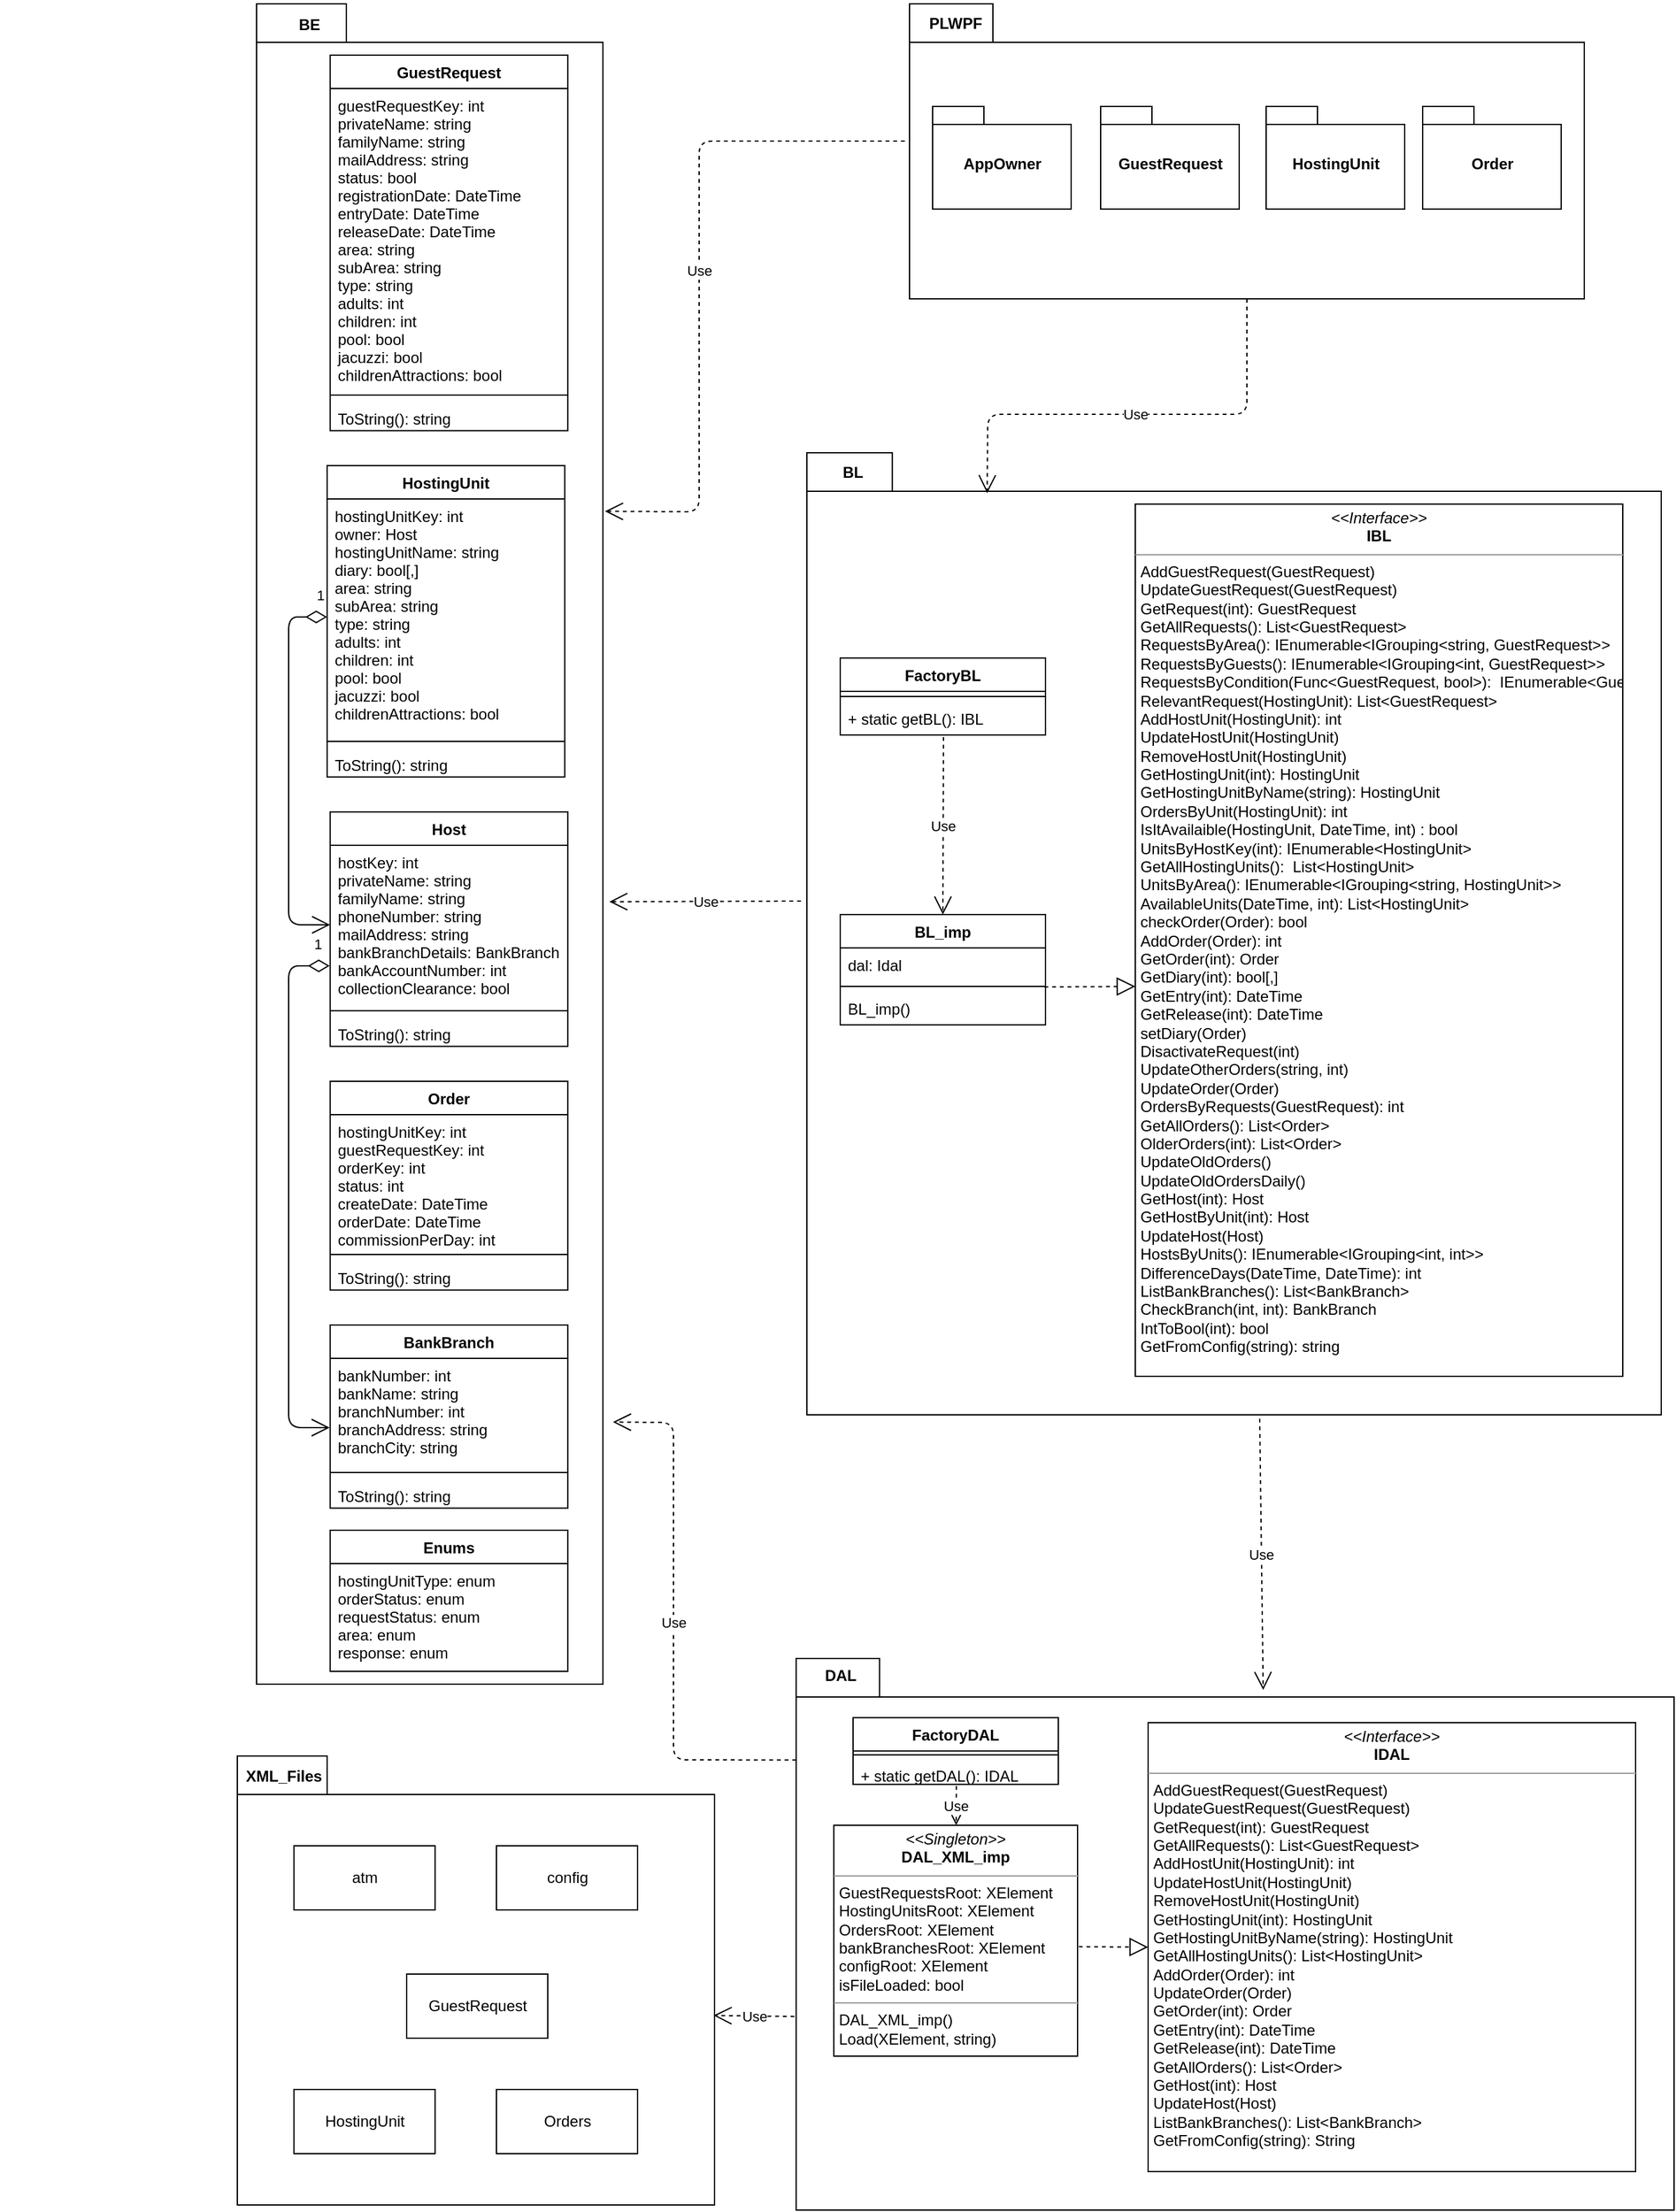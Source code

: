 <mxfile version="15.1.4" type="device"><diagram id="GI1g1KgQnXu95bZBxbMZ" name="Page-1"><mxGraphModel dx="4501" dy="2863" grid="1" gridSize="10" guides="1" tooltips="1" connect="1" arrows="1" fold="1" page="1" pageScale="1" pageWidth="850" pageHeight="1100" math="0" shadow="0"><root><mxCell id="0"/><mxCell id="1" parent="0"/><mxCell id="p6BWtldaV1ecuON-Evi9-8" value="" style="group" parent="1" vertex="1" connectable="0"><mxGeometry x="280" y="-320" width="530" height="230" as="geometry"/></mxCell><mxCell id="p6BWtldaV1ecuON-Evi9-2" value="" style="shape=folder;fontStyle=1;spacingTop=10;tabWidth=65;tabHeight=30;tabPosition=left;html=1;" parent="p6BWtldaV1ecuON-Evi9-8" vertex="1"><mxGeometry x="4" width="526" height="230" as="geometry"/></mxCell><mxCell id="p6BWtldaV1ecuON-Evi9-7" value="PLWPF" style="text;align=center;fontStyle=1;verticalAlign=middle;spacingLeft=3;spacingRight=3;strokeColor=none;rotatable=0;points=[[0,0.5],[1,0.5]];portConstraint=eastwest;" parent="p6BWtldaV1ecuON-Evi9-8" vertex="1"><mxGeometry y="-3" width="80" height="35.176" as="geometry"/></mxCell><mxCell id="p6BWtldaV1ecuON-Evi9-15" value="AppOwner" style="shape=folder;fontStyle=1;spacingTop=10;tabWidth=40;tabHeight=14;tabPosition=left;html=1;" parent="p6BWtldaV1ecuON-Evi9-8" vertex="1"><mxGeometry x="22" y="80" width="108" height="80" as="geometry"/></mxCell><mxCell id="p6BWtldaV1ecuON-Evi9-16" value="GuestRequest" style="shape=folder;fontStyle=1;spacingTop=10;tabWidth=40;tabHeight=14;tabPosition=left;html=1;" parent="p6BWtldaV1ecuON-Evi9-8" vertex="1"><mxGeometry x="153" y="80" width="108" height="80" as="geometry"/></mxCell><mxCell id="p6BWtldaV1ecuON-Evi9-17" value="HostingUnit" style="shape=folder;fontStyle=1;spacingTop=10;tabWidth=40;tabHeight=14;tabPosition=left;html=1;" parent="p6BWtldaV1ecuON-Evi9-8" vertex="1"><mxGeometry x="282" y="80" width="108" height="80" as="geometry"/></mxCell><mxCell id="p6BWtldaV1ecuON-Evi9-18" value="Order" style="shape=folder;fontStyle=1;spacingTop=10;tabWidth=40;tabHeight=14;tabPosition=left;html=1;" parent="p6BWtldaV1ecuON-Evi9-8" vertex="1"><mxGeometry x="404" y="80" width="108" height="80" as="geometry"/></mxCell><mxCell id="p6BWtldaV1ecuON-Evi9-9" value="" style="group" parent="1" vertex="1" connectable="0"><mxGeometry x="200" y="30" width="670" height="750" as="geometry"/></mxCell><mxCell id="p6BWtldaV1ecuON-Evi9-10" value="" style="shape=folder;fontStyle=1;spacingTop=10;tabWidth=65;tabHeight=30;tabPosition=left;html=1;" parent="p6BWtldaV1ecuON-Evi9-9" vertex="1"><mxGeometry x="4" width="666" height="750" as="geometry"/></mxCell><mxCell id="p6BWtldaV1ecuON-Evi9-11" value="BL" style="text;align=center;fontStyle=1;verticalAlign=middle;spacingLeft=3;spacingRight=3;strokeColor=none;rotatable=0;points=[[0,0.5],[1,0.5]];portConstraint=eastwest;" parent="p6BWtldaV1ecuON-Evi9-9" vertex="1"><mxGeometry y="-3" width="80" height="35.176" as="geometry"/></mxCell><mxCell id="p6BWtldaV1ecuON-Evi9-48" value="FactoryBL" style="swimlane;fontStyle=1;align=center;verticalAlign=top;childLayout=stackLayout;horizontal=1;startSize=26;horizontalStack=0;resizeParent=1;resizeParentMax=0;resizeLast=0;collapsible=1;marginBottom=0;" parent="p6BWtldaV1ecuON-Evi9-9" vertex="1"><mxGeometry x="30" y="160" width="160" height="60" as="geometry"><mxRectangle x="20" y="72" width="90" height="26" as="alternateBounds"/></mxGeometry></mxCell><mxCell id="p6BWtldaV1ecuON-Evi9-50" value="" style="line;strokeWidth=1;fillColor=none;align=left;verticalAlign=middle;spacingTop=-1;spacingLeft=3;spacingRight=3;rotatable=0;labelPosition=right;points=[];portConstraint=eastwest;" parent="p6BWtldaV1ecuON-Evi9-48" vertex="1"><mxGeometry y="26" width="160" height="8" as="geometry"/></mxCell><mxCell id="p6BWtldaV1ecuON-Evi9-51" value="+ static getBL(): IBL" style="text;strokeColor=none;fillColor=none;align=left;verticalAlign=top;spacingLeft=4;spacingRight=4;overflow=hidden;rotatable=0;points=[[0,0.5],[1,0.5]];portConstraint=eastwest;" parent="p6BWtldaV1ecuON-Evi9-48" vertex="1"><mxGeometry y="34" width="160" height="26" as="geometry"/></mxCell><mxCell id="p6BWtldaV1ecuON-Evi9-52" value="&lt;p style=&quot;margin: 0px ; margin-top: 4px ; text-align: center&quot;&gt;&lt;i&gt;&amp;lt;&amp;lt;Interface&amp;gt;&amp;gt;&lt;/i&gt;&lt;br&gt;&lt;b&gt;IBL&lt;/b&gt;&lt;/p&gt;&lt;hr size=&quot;1&quot;&gt;&lt;p style=&quot;margin: 0px ; margin-left: 4px&quot;&gt;&lt;/p&gt;&lt;p style=&quot;margin: 0px ; margin-left: 4px&quot;&gt;AddGuestRequest(GuestRequest)&lt;/p&gt;&lt;p style=&quot;margin: 0px ; margin-left: 4px&quot;&gt;UpdateGuestRequest(GuestRequest)&lt;/p&gt;&lt;p style=&quot;margin: 0px ; margin-left: 4px&quot;&gt;GetRequest(int): GuestRequest&lt;/p&gt;&lt;p style=&quot;margin: 0px ; margin-left: 4px&quot;&gt;GetAllRequests(): List&amp;lt;GuestRequest&amp;gt;&lt;/p&gt;&lt;p style=&quot;margin: 0px ; margin-left: 4px&quot;&gt;RequestsByArea():&amp;nbsp;IEnumerable&amp;lt;IGrouping&amp;lt;string, GuestRequest&amp;gt;&amp;gt;&lt;/p&gt;&lt;p style=&quot;margin: 0px ; margin-left: 4px&quot;&gt;RequestsByGuests():&amp;nbsp;IEnumerable&amp;lt;IGrouping&amp;lt;int, GuestRequest&amp;gt;&amp;gt;&lt;br&gt;&lt;/p&gt;&lt;p style=&quot;margin: 0px ; margin-left: 4px&quot;&gt;RequestsByCondition(Func&amp;lt;GuestRequest, bool&amp;gt;):&amp;nbsp;&amp;nbsp;IEnumerable&amp;lt;GuestRequest&amp;gt;&lt;br&gt;&lt;/p&gt;&lt;p style=&quot;margin: 0px ; margin-left: 4px&quot;&gt;RelevantRequest(HostingUnit):&amp;nbsp;List&amp;lt;GuestRequest&amp;gt;&lt;br&gt;&lt;/p&gt;&lt;p style=&quot;margin: 0px ; margin-left: 4px&quot;&gt;AddHostUnit(HostingUnit): int&lt;br&gt;&lt;/p&gt;&lt;p style=&quot;margin: 0px ; margin-left: 4px&quot;&gt;UpdateHostUnit(HostingUnit)&lt;/p&gt;&lt;p style=&quot;margin: 0px ; margin-left: 4px&quot;&gt;RemoveHostUnit(HostingUnit)&lt;/p&gt;&lt;p style=&quot;margin: 0px ; margin-left: 4px&quot;&gt;GetHostingUnit(int):&amp;nbsp;HostingUnit&lt;br&gt;&lt;/p&gt;&lt;p style=&quot;margin: 0px ; margin-left: 4px&quot;&gt;GetHostingUnitByName(string): HostingUnit&lt;br&gt;&lt;/p&gt;&lt;p style=&quot;margin: 0px ; margin-left: 4px&quot;&gt;OrdersByUnit(HostingUnit): int&lt;br&gt;&lt;/p&gt;&lt;p style=&quot;margin: 0px ; margin-left: 4px&quot;&gt;IsItAvailaible(HostingUnit, DateTime, int) : bool&lt;br&gt;&lt;/p&gt;&lt;p style=&quot;margin: 0px ; margin-left: 4px&quot;&gt;UnitsByHostKey(int):&amp;nbsp;IEnumerable&amp;lt;HostingUnit&amp;gt;&lt;br&gt;&lt;/p&gt;&lt;p style=&quot;margin: 0px ; margin-left: 4px&quot;&gt;GetAllHostingUnits():&amp;nbsp;&amp;nbsp;List&amp;lt;HostingUnit&amp;gt;&lt;br&gt;&lt;/p&gt;&lt;p style=&quot;margin: 0px ; margin-left: 4px&quot;&gt;UnitsByArea():&amp;nbsp;IEnumerable&amp;lt;IGrouping&amp;lt;string, HostingUnit&amp;gt;&amp;gt;&lt;br&gt;&lt;/p&gt;&lt;p style=&quot;margin: 0px ; margin-left: 4px&quot;&gt;AvailableUnits(DateTime, int):&amp;nbsp;List&amp;lt;HostingUnit&amp;gt;&lt;br&gt;&lt;/p&gt;&lt;p style=&quot;margin: 0px ; margin-left: 4px&quot;&gt;checkOrder(Order): bool&lt;/p&gt;&lt;p style=&quot;margin: 0px ; margin-left: 4px&quot;&gt;AddOrder(Order): int&lt;/p&gt;&lt;p style=&quot;margin: 0px ; margin-left: 4px&quot;&gt;GetOrder(int): Order&lt;/p&gt;&lt;p style=&quot;margin: 0px ; margin-left: 4px&quot;&gt;GetDiary(int): bool[,]&lt;/p&gt;&lt;p style=&quot;margin: 0px ; margin-left: 4px&quot;&gt;GetEntry(int): DateTime&lt;/p&gt;&lt;p style=&quot;margin: 0px ; margin-left: 4px&quot;&gt;GetRelease(int): DateTime&lt;/p&gt;&lt;p style=&quot;margin: 0px ; margin-left: 4px&quot;&gt;setDiary(Order)&lt;/p&gt;&lt;p style=&quot;margin: 0px ; margin-left: 4px&quot;&gt;DisactivateRequest(int)&lt;/p&gt;&lt;p style=&quot;margin: 0px ; margin-left: 4px&quot;&gt;UpdateOtherOrders(string, int)&lt;/p&gt;&lt;p style=&quot;margin: 0px ; margin-left: 4px&quot;&gt;UpdateOrder(Order)&lt;/p&gt;&lt;p style=&quot;margin: 0px ; margin-left: 4px&quot;&gt;OrdersByRequests(GuestRequest): int&lt;/p&gt;&lt;p style=&quot;margin: 0px ; margin-left: 4px&quot;&gt;GetAllOrders(): List&amp;lt;Order&amp;gt;&lt;/p&gt;&lt;p style=&quot;margin: 0px ; margin-left: 4px&quot;&gt;OlderOrders(int): List&amp;lt;Order&amp;gt;&lt;/p&gt;&lt;p style=&quot;margin: 0px ; margin-left: 4px&quot;&gt;UpdateOldOrders()&lt;/p&gt;&lt;p style=&quot;margin: 0px ; margin-left: 4px&quot;&gt;UpdateOldOrdersDaily()&lt;/p&gt;&lt;p style=&quot;margin: 0px ; margin-left: 4px&quot;&gt;GetHost(int): Host&lt;/p&gt;&lt;p style=&quot;margin: 0px ; margin-left: 4px&quot;&gt;GetHostByUnit(int): Host&lt;/p&gt;&lt;p style=&quot;margin: 0px ; margin-left: 4px&quot;&gt;UpdateHost(Host)&lt;/p&gt;&lt;p style=&quot;margin: 0px ; margin-left: 4px&quot;&gt;HostsByUnits():&amp;nbsp;IEnumerable&amp;lt;IGrouping&amp;lt;int, int&amp;gt;&amp;gt;&lt;/p&gt;&lt;p style=&quot;margin: 0px ; margin-left: 4px&quot;&gt;DifferenceDays(DateTime, DateTime): int&lt;/p&gt;&lt;p style=&quot;margin: 0px ; margin-left: 4px&quot;&gt;ListBankBranches():&amp;nbsp;List&amp;lt;BankBranch&amp;gt;&lt;/p&gt;&lt;p style=&quot;margin: 0px ; margin-left: 4px&quot;&gt;CheckBranch(int, int):&amp;nbsp;BankBranch&lt;br&gt;&lt;/p&gt;&lt;p style=&quot;margin: 0px ; margin-left: 4px&quot;&gt;IntToBool(int): bool&lt;/p&gt;&lt;p style=&quot;margin: 0px ; margin-left: 4px&quot;&gt;GetFromConfig(string): string&lt;/p&gt;&lt;p style=&quot;margin: 0px ; margin-left: 4px&quot;&gt;&lt;br&gt;&lt;/p&gt;&lt;p style=&quot;margin: 0px ; margin-left: 4px&quot;&gt;&lt;br&gt;&lt;/p&gt;" style="verticalAlign=top;align=left;overflow=fill;fontSize=12;fontFamily=Helvetica;html=1;" parent="p6BWtldaV1ecuON-Evi9-9" vertex="1"><mxGeometry x="260" y="40" width="380" height="680" as="geometry"/></mxCell><mxCell id="nnfATZIiyTH8duRgjgMK-5" value="" style="endArrow=block;dashed=1;endFill=0;endSize=12;html=1;entryX=0;entryY=0.553;entryDx=0;entryDy=0;exitX=0.995;exitY=0.556;exitDx=0;exitDy=0;exitPerimeter=0;entryPerimeter=0;" edge="1" parent="p6BWtldaV1ecuON-Evi9-9" source="nnfATZIiyTH8duRgjgMK-13" target="p6BWtldaV1ecuON-Evi9-52"><mxGeometry width="160" relative="1" as="geometry"><mxPoint x="190" y="398" as="sourcePoint"/><mxPoint x="360" y="379.5" as="targetPoint"/></mxGeometry></mxCell><mxCell id="nnfATZIiyTH8duRgjgMK-7" value="Use" style="endArrow=open;endSize=12;dashed=1;html=1;exitX=0.503;exitY=1.063;exitDx=0;exitDy=0;exitPerimeter=0;entryX=0.5;entryY=0;entryDx=0;entryDy=0;" edge="1" parent="p6BWtldaV1ecuON-Evi9-9" source="p6BWtldaV1ecuON-Evi9-51" target="nnfATZIiyTH8duRgjgMK-11"><mxGeometry width="160" relative="1" as="geometry"><mxPoint x="60" y="320" as="sourcePoint"/><mxPoint x="110" y="363" as="targetPoint"/></mxGeometry></mxCell><mxCell id="nnfATZIiyTH8duRgjgMK-11" value="BL_imp" style="swimlane;fontStyle=1;align=center;verticalAlign=top;childLayout=stackLayout;horizontal=1;startSize=26;horizontalStack=0;resizeParent=1;resizeParentMax=0;resizeLast=0;collapsible=1;marginBottom=0;" vertex="1" parent="p6BWtldaV1ecuON-Evi9-9"><mxGeometry x="30" y="360" width="160" height="86" as="geometry"/></mxCell><mxCell id="nnfATZIiyTH8duRgjgMK-12" value="dal: Idal" style="text;strokeColor=none;fillColor=none;align=left;verticalAlign=top;spacingLeft=4;spacingRight=4;overflow=hidden;rotatable=0;points=[[0,0.5],[1,0.5]];portConstraint=eastwest;" vertex="1" parent="nnfATZIiyTH8duRgjgMK-11"><mxGeometry y="26" width="160" height="26" as="geometry"/></mxCell><mxCell id="nnfATZIiyTH8duRgjgMK-13" value="" style="line;strokeWidth=1;fillColor=none;align=left;verticalAlign=middle;spacingTop=-1;spacingLeft=3;spacingRight=3;rotatable=0;labelPosition=right;points=[];portConstraint=eastwest;" vertex="1" parent="nnfATZIiyTH8duRgjgMK-11"><mxGeometry y="52" width="160" height="8" as="geometry"/></mxCell><mxCell id="nnfATZIiyTH8duRgjgMK-14" value="BL_imp()" style="text;strokeColor=none;fillColor=none;align=left;verticalAlign=top;spacingLeft=4;spacingRight=4;overflow=hidden;rotatable=0;points=[[0,0.5],[1,0.5]];portConstraint=eastwest;" vertex="1" parent="nnfATZIiyTH8duRgjgMK-11"><mxGeometry y="60" width="160" height="26" as="geometry"/></mxCell><mxCell id="p6BWtldaV1ecuON-Evi9-12" value="" style="group" parent="1" vertex="1" connectable="0"><mxGeometry x="190" y="970" width="690" height="430" as="geometry"/></mxCell><mxCell id="p6BWtldaV1ecuON-Evi9-13" value="" style="shape=folder;fontStyle=1;spacingTop=10;tabWidth=65;tabHeight=30;tabPosition=left;html=1;" parent="p6BWtldaV1ecuON-Evi9-12" vertex="1"><mxGeometry x="5.644" width="684.356" height="430.0" as="geometry"/></mxCell><mxCell id="p6BWtldaV1ecuON-Evi9-14" value="DAL" style="text;align=center;fontStyle=1;verticalAlign=middle;spacingLeft=3;spacingRight=3;strokeColor=none;rotatable=0;points=[[0,0.5],[1,0.5]];portConstraint=eastwest;" parent="p6BWtldaV1ecuON-Evi9-12" vertex="1"><mxGeometry x="-16" y="-20.543" width="112.883" height="65.765" as="geometry"/></mxCell><mxCell id="nnfATZIiyTH8duRgjgMK-16" value="FactoryDAL" style="swimlane;fontStyle=1;align=center;verticalAlign=top;childLayout=stackLayout;horizontal=1;startSize=26;horizontalStack=0;resizeParent=1;resizeParentMax=0;resizeLast=0;collapsible=1;marginBottom=0;" vertex="1" parent="p6BWtldaV1ecuON-Evi9-12"><mxGeometry x="50" y="46.071" width="160" height="52.107" as="geometry"><mxRectangle x="20" y="72" width="90" height="26" as="alternateBounds"/></mxGeometry></mxCell><mxCell id="nnfATZIiyTH8duRgjgMK-17" value="" style="line;strokeWidth=1;fillColor=none;align=left;verticalAlign=middle;spacingTop=-1;spacingLeft=3;spacingRight=3;rotatable=0;labelPosition=right;points=[];portConstraint=eastwest;" vertex="1" parent="nnfATZIiyTH8duRgjgMK-16"><mxGeometry y="26" width="160" height="6.143" as="geometry"/></mxCell><mxCell id="nnfATZIiyTH8duRgjgMK-18" value="+ static getDAL(): IDAL" style="text;strokeColor=none;fillColor=none;align=left;verticalAlign=top;spacingLeft=4;spacingRight=4;overflow=hidden;rotatable=0;points=[[0,0.5],[1,0.5]];portConstraint=eastwest;" vertex="1" parent="nnfATZIiyTH8duRgjgMK-16"><mxGeometry y="32.143" width="160" height="19.964" as="geometry"/></mxCell><mxCell id="nnfATZIiyTH8duRgjgMK-21" value="Use" style="endArrow=open;endSize=12;dashed=1;html=1;exitX=0.503;exitY=1.063;exitDx=0;exitDy=0;exitPerimeter=0;" edge="1" parent="p6BWtldaV1ecuON-Evi9-12" source="nnfATZIiyTH8duRgjgMK-18" target="nnfATZIiyTH8duRgjgMK-39"><mxGeometry width="160" relative="1" as="geometry"><mxPoint x="-120" y="230.357" as="sourcePoint"/><mxPoint x="130" y="144" as="targetPoint"/></mxGeometry></mxCell><mxCell id="nnfATZIiyTH8duRgjgMK-39" value="&lt;p style=&quot;margin: 0px ; margin-top: 4px ; text-align: center&quot;&gt;&lt;i&gt;&amp;lt;&amp;lt;Singleton&amp;gt;&amp;gt;&lt;/i&gt;&lt;br&gt;&lt;b&gt;DAL_XML_imp&lt;/b&gt;&lt;/p&gt;&lt;hr size=&quot;1&quot;&gt;&lt;p style=&quot;margin: 0px ; margin-left: 4px&quot;&gt;GuestRequestsRoot: XElement&lt;br&gt;HostingUnitsRoot: XElement&lt;br&gt;&lt;/p&gt;&lt;p style=&quot;margin: 0px ; margin-left: 4px&quot;&gt;OrdersRoot: XElement&lt;br&gt;&lt;/p&gt;&lt;p style=&quot;margin: 0px ; margin-left: 4px&quot;&gt;bankBranchesRoot: XElement&lt;br&gt;&lt;/p&gt;&lt;p style=&quot;margin: 0px 0px 0px 4px&quot;&gt;configRoot: XElement&lt;/p&gt;&lt;p style=&quot;margin: 0px ; margin-left: 4px&quot;&gt;isFileLoaded: bool&lt;/p&gt;&lt;hr size=&quot;1&quot;&gt;&lt;p style=&quot;margin: 0px ; margin-left: 4px&quot;&gt;DAL_XML_imp()&lt;br&gt;Load(XElement,&amp;nbsp;string)&lt;/p&gt;" style="verticalAlign=top;align=left;overflow=fill;fontSize=12;fontFamily=Helvetica;html=1;" vertex="1" parent="p6BWtldaV1ecuON-Evi9-12"><mxGeometry x="35" y="130" width="190" height="180" as="geometry"/></mxCell><mxCell id="p6BWtldaV1ecuON-Evi9-47" value="Use" style="endArrow=open;endSize=12;dashed=1;html=1;entryX=1.006;entryY=0.302;entryDx=0;entryDy=0;entryPerimeter=0;exitX=-0.007;exitY=0.465;exitDx=0;exitDy=0;exitPerimeter=0;" parent="1" source="p6BWtldaV1ecuON-Evi9-2" target="p6BWtldaV1ecuON-Evi9-19" edge="1"><mxGeometry width="160" relative="1" as="geometry"><mxPoint x="320" y="160" as="sourcePoint"/><mxPoint x="480" y="160" as="targetPoint"/><Array as="points"><mxPoint x="120" y="-213"/><mxPoint x="120" y="76"/></Array></mxGeometry></mxCell><mxCell id="nnfATZIiyTH8duRgjgMK-8" value="Use" style="endArrow=open;endSize=12;dashed=1;html=1;exitX=0.5;exitY=1;exitDx=0;exitDy=0;exitPerimeter=0;entryX=0.211;entryY=0.042;entryDx=0;entryDy=0;entryPerimeter=0;" edge="1" parent="1" source="p6BWtldaV1ecuON-Evi9-2" target="p6BWtldaV1ecuON-Evi9-10"><mxGeometry width="160" relative="1" as="geometry"><mxPoint x="534.89" y="-60.002" as="sourcePoint"/><mxPoint x="534.41" y="81.36" as="targetPoint"/><Array as="points"><mxPoint x="547"/><mxPoint x="345"/></Array></mxGeometry></mxCell><mxCell id="nnfATZIiyTH8duRgjgMK-15" value="Use" style="endArrow=open;endSize=12;dashed=1;html=1;exitX=-0.007;exitY=0.466;exitDx=0;exitDy=0;exitPerimeter=0;" edge="1" parent="1" source="p6BWtldaV1ecuON-Evi9-10"><mxGeometry width="160" relative="1" as="geometry"><mxPoint x="110.48" y="359.998" as="sourcePoint"/><mxPoint x="50" y="380" as="targetPoint"/></mxGeometry></mxCell><mxCell id="nnfATZIiyTH8duRgjgMK-19" value="&lt;p style=&quot;margin: 0px ; margin-top: 4px ; text-align: center&quot;&gt;&lt;i&gt;&amp;lt;&amp;lt;Interface&amp;gt;&amp;gt;&lt;/i&gt;&lt;br&gt;&lt;b&gt;IDAL&lt;/b&gt;&lt;/p&gt;&lt;hr size=&quot;1&quot;&gt;&lt;p style=&quot;margin: 0px ; margin-left: 4px&quot;&gt;&lt;/p&gt;&lt;p style=&quot;margin: 0px ; margin-left: 4px&quot;&gt;AddGuestRequest(GuestRequest)&lt;/p&gt;&lt;p style=&quot;margin: 0px ; margin-left: 4px&quot;&gt;UpdateGuestRequest(GuestRequest)&lt;/p&gt;&lt;p style=&quot;margin: 0px ; margin-left: 4px&quot;&gt;GetRequest(int): GuestRequest&lt;/p&gt;&lt;p style=&quot;margin: 0px ; margin-left: 4px&quot;&gt;GetAllRequests(): List&amp;lt;GuestRequest&amp;gt;&lt;/p&gt;&lt;p style=&quot;margin: 0px ; margin-left: 4px&quot;&gt;AddHostUnit(HostingUnit): int&lt;br&gt;&lt;/p&gt;&lt;p style=&quot;margin: 0px ; margin-left: 4px&quot;&gt;UpdateHostUnit(HostingUnit)&lt;/p&gt;&lt;p style=&quot;margin: 0px ; margin-left: 4px&quot;&gt;RemoveHostUnit(HostingUnit)&lt;/p&gt;&lt;p style=&quot;margin: 0px ; margin-left: 4px&quot;&gt;GetHostingUnit(int):&amp;nbsp;HostingUnit&lt;br&gt;&lt;/p&gt;&lt;p style=&quot;margin: 0px ; margin-left: 4px&quot;&gt;GetHostingUnitByName(string): HostingUnit&lt;br&gt;&lt;/p&gt;&lt;p style=&quot;margin: 0px ; margin-left: 4px&quot;&gt;GetAllHostingUnits(): List&amp;lt;HostingUnit&amp;gt;&lt;/p&gt;&lt;p style=&quot;margin: 0px ; margin-left: 4px&quot;&gt;AddOrder(Order): int&lt;/p&gt;&lt;p style=&quot;margin: 0px ; margin-left: 4px&quot;&gt;UpdateOrder(Order)&lt;br&gt;&lt;/p&gt;&lt;p style=&quot;margin: 0px ; margin-left: 4px&quot;&gt;GetOrder(int): Order&lt;/p&gt;&lt;p style=&quot;margin: 0px ; margin-left: 4px&quot;&gt;GetEntry(int): DateTime&lt;/p&gt;&lt;p style=&quot;margin: 0px ; margin-left: 4px&quot;&gt;GetRelease(int): DateTime&lt;/p&gt;&lt;p style=&quot;margin: 0px ; margin-left: 4px&quot;&gt;GetAllOrders(): List&amp;lt;Order&amp;gt;&lt;/p&gt;&lt;p style=&quot;margin: 0px ; margin-left: 4px&quot;&gt;GetHost(int): Host&lt;/p&gt;&lt;p style=&quot;margin: 0px ; margin-left: 4px&quot;&gt;UpdateHost(Host)&lt;/p&gt;&lt;p style=&quot;margin: 0px ; margin-left: 4px&quot;&gt;ListBankBranches():&amp;nbsp;List&amp;lt;BankBranch&amp;gt;&lt;/p&gt;&lt;p style=&quot;margin: 0px ; margin-left: 4px&quot;&gt;GetFromConfig(string): String&lt;/p&gt;&lt;p style=&quot;margin: 0px ; margin-left: 4px&quot;&gt;&lt;br&gt;&lt;/p&gt;&lt;p style=&quot;margin: 0px ; margin-left: 4px&quot;&gt;&lt;br&gt;&lt;/p&gt;" style="verticalAlign=top;align=left;overflow=fill;fontSize=12;fontFamily=Helvetica;html=1;" vertex="1" parent="1"><mxGeometry x="470" y="1020" width="380" height="350" as="geometry"/></mxCell><mxCell id="nnfATZIiyTH8duRgjgMK-20" value="" style="endArrow=block;dashed=1;endFill=0;endSize=12;html=1;entryX=0;entryY=0.5;entryDx=0;entryDy=0;exitX=1.005;exitY=0.526;exitDx=0;exitDy=0;exitPerimeter=0;" edge="1" parent="1" source="nnfATZIiyTH8duRgjgMK-39" target="nnfATZIiyTH8duRgjgMK-19"><mxGeometry width="160" relative="1" as="geometry"><mxPoint x="399.2" y="1172.969" as="sourcePoint"/><mxPoint x="370" y="1279.5" as="targetPoint"/></mxGeometry></mxCell><mxCell id="nnfATZIiyTH8duRgjgMK-26" value="Use" style="endArrow=open;endSize=12;dashed=1;html=1;entryX=0.532;entryY=0.057;entryDx=0;entryDy=0;entryPerimeter=0;exitX=0.53;exitY=1.004;exitDx=0;exitDy=0;exitPerimeter=0;" edge="1" parent="1" source="p6BWtldaV1ecuON-Evi9-10" target="p6BWtldaV1ecuON-Evi9-13"><mxGeometry width="160" relative="1" as="geometry"><mxPoint x="560" y="792" as="sourcePoint"/><mxPoint x="470" y="790" as="targetPoint"/></mxGeometry></mxCell><mxCell id="nnfATZIiyTH8duRgjgMK-35" value="" style="group" vertex="1" connectable="0" parent="1"><mxGeometry x="-280" y="1025.997" width="412" height="370.003" as="geometry"/></mxCell><mxCell id="nnfATZIiyTH8duRgjgMK-28" value="" style="shape=folder;fontStyle=1;spacingTop=10;tabWidth=70;tabHeight=30;tabPosition=left;html=1;" vertex="1" parent="nnfATZIiyTH8duRgjgMK-35"><mxGeometry x="40" y="20" width="372" height="350" as="geometry"/></mxCell><mxCell id="nnfATZIiyTH8duRgjgMK-29" value="XML_Files" style="text;align=center;fontStyle=1;verticalAlign=middle;spacingLeft=3;spacingRight=3;strokeColor=none;rotatable=0;points=[[0,0.5],[1,0.5]];portConstraint=eastwest;" vertex="1" parent="nnfATZIiyTH8duRgjgMK-35"><mxGeometry x="20" y="2" width="112.883" height="65.765" as="geometry"/></mxCell><mxCell id="nnfATZIiyTH8duRgjgMK-30" value="atm" style="html=1;" vertex="1" parent="nnfATZIiyTH8duRgjgMK-35"><mxGeometry x="84.18" y="90.003" width="110" height="50" as="geometry"/></mxCell><mxCell id="nnfATZIiyTH8duRgjgMK-31" value="config" style="html=1;" vertex="1" parent="nnfATZIiyTH8duRgjgMK-35"><mxGeometry x="242" y="90.003" width="110" height="50" as="geometry"/></mxCell><mxCell id="nnfATZIiyTH8duRgjgMK-32" value="GuestRequest" style="html=1;" vertex="1" parent="nnfATZIiyTH8duRgjgMK-35"><mxGeometry x="172" y="190.003" width="110" height="50" as="geometry"/></mxCell><mxCell id="nnfATZIiyTH8duRgjgMK-33" value="HostingUnit" style="html=1;" vertex="1" parent="nnfATZIiyTH8duRgjgMK-35"><mxGeometry x="84.18" y="280.003" width="110" height="50" as="geometry"/></mxCell><mxCell id="nnfATZIiyTH8duRgjgMK-34" value="Orders" style="html=1;" vertex="1" parent="nnfATZIiyTH8duRgjgMK-35"><mxGeometry x="242" y="280.003" width="110" height="50" as="geometry"/></mxCell><mxCell id="nnfATZIiyTH8duRgjgMK-36" value="Use" style="endArrow=open;endSize=12;dashed=1;html=1;entryX=0.998;entryY=0.578;entryDx=0;entryDy=0;entryPerimeter=0;exitX=-0.002;exitY=0.649;exitDx=0;exitDy=0;exitPerimeter=0;" edge="1" parent="1" source="p6BWtldaV1ecuON-Evi9-13" target="nnfATZIiyTH8duRgjgMK-28"><mxGeometry width="160" relative="1" as="geometry"><mxPoint x="110" y="860" as="sourcePoint"/><mxPoint x="112.741" y="1021.51" as="targetPoint"/></mxGeometry></mxCell><mxCell id="nnfATZIiyTH8duRgjgMK-37" value="" style="group" vertex="1" connectable="0" parent="1"><mxGeometry x="-425" y="60" width="470" height="930" as="geometry"/></mxCell><mxCell id="p6BWtldaV1ecuON-Evi9-19" value="" style="shape=folder;fontStyle=1;spacingTop=10;tabWidth=70;tabHeight=30;tabPosition=left;html=1;" parent="nnfATZIiyTH8duRgjgMK-37" vertex="1"><mxGeometry x="200" y="-380" width="270" height="1310" as="geometry"/></mxCell><mxCell id="p6BWtldaV1ecuON-Evi9-31" value="Order" style="swimlane;fontStyle=1;align=center;verticalAlign=top;childLayout=stackLayout;horizontal=1;startSize=26;horizontalStack=0;resizeParent=1;resizeParentMax=0;resizeLast=0;collapsible=1;marginBottom=0;" parent="nnfATZIiyTH8duRgjgMK-37" vertex="1"><mxGeometry x="257.368" y="460" width="185.26" height="162.75" as="geometry"/></mxCell><mxCell id="p6BWtldaV1ecuON-Evi9-32" value="hostingUnitKey: int&#10;guestRequestKey: int&#10;orderKey: int&#10;status: int&#10;createDate: DateTime&#10;orderDate: DateTime&#10;commissionPerDay: int" style="text;strokeColor=none;fillColor=none;align=left;verticalAlign=top;spacingLeft=4;spacingRight=4;overflow=hidden;rotatable=0;points=[[0,0.5],[1,0.5]];portConstraint=eastwest;" parent="p6BWtldaV1ecuON-Evi9-31" vertex="1"><mxGeometry y="26" width="185.26" height="104" as="geometry"/></mxCell><mxCell id="p6BWtldaV1ecuON-Evi9-33" value="" style="line;strokeWidth=1;fillColor=none;align=left;verticalAlign=middle;spacingTop=-1;spacingLeft=3;spacingRight=3;rotatable=0;labelPosition=right;points=[];portConstraint=eastwest;" parent="p6BWtldaV1ecuON-Evi9-31" vertex="1"><mxGeometry y="130" width="185.26" height="10" as="geometry"/></mxCell><mxCell id="p6BWtldaV1ecuON-Evi9-34" value="ToString(): string" style="text;strokeColor=none;fillColor=none;align=left;verticalAlign=top;spacingLeft=4;spacingRight=4;overflow=hidden;rotatable=0;points=[[0,0.5],[1,0.5]];portConstraint=eastwest;" parent="p6BWtldaV1ecuON-Evi9-31" vertex="1"><mxGeometry y="140" width="185.26" height="22.75" as="geometry"/></mxCell><mxCell id="p6BWtldaV1ecuON-Evi9-39" value="BankBranch" style="swimlane;fontStyle=1;align=center;verticalAlign=top;childLayout=stackLayout;horizontal=1;startSize=26;horizontalStack=0;resizeParent=1;resizeParentMax=0;resizeLast=0;collapsible=1;marginBottom=0;" parent="nnfATZIiyTH8duRgjgMK-37" vertex="1"><mxGeometry x="257.368" y="650" width="185.26" height="142.75" as="geometry"/></mxCell><mxCell id="p6BWtldaV1ecuON-Evi9-40" value="bankNumber: int&#10;bankName: string&#10;branchNumber: int&#10;branchAddress: string&#10;branchCity: string" style="text;strokeColor=none;fillColor=none;align=left;verticalAlign=top;spacingLeft=4;spacingRight=4;overflow=hidden;rotatable=0;points=[[0,0.5],[1,0.5]];portConstraint=eastwest;" parent="p6BWtldaV1ecuON-Evi9-39" vertex="1"><mxGeometry y="26" width="185.26" height="84" as="geometry"/></mxCell><mxCell id="p6BWtldaV1ecuON-Evi9-41" value="" style="line;strokeWidth=1;fillColor=none;align=left;verticalAlign=middle;spacingTop=-1;spacingLeft=3;spacingRight=3;rotatable=0;labelPosition=right;points=[];portConstraint=eastwest;" parent="p6BWtldaV1ecuON-Evi9-39" vertex="1"><mxGeometry y="110" width="185.26" height="10" as="geometry"/></mxCell><mxCell id="p6BWtldaV1ecuON-Evi9-42" value="ToString(): string" style="text;strokeColor=none;fillColor=none;align=left;verticalAlign=top;spacingLeft=4;spacingRight=4;overflow=hidden;rotatable=0;points=[[0,0.5],[1,0.5]];portConstraint=eastwest;" parent="p6BWtldaV1ecuON-Evi9-39" vertex="1"><mxGeometry y="120" width="185.26" height="22.75" as="geometry"/></mxCell><mxCell id="p6BWtldaV1ecuON-Evi9-43" value="Enums" style="swimlane;fontStyle=1;align=center;verticalAlign=top;childLayout=stackLayout;horizontal=1;startSize=26;horizontalStack=0;resizeParent=1;resizeParentMax=0;resizeLast=0;collapsible=1;marginBottom=0;" parent="nnfATZIiyTH8duRgjgMK-37" vertex="1"><mxGeometry x="257.368" y="810" width="185.26" height="110" as="geometry"/></mxCell><mxCell id="p6BWtldaV1ecuON-Evi9-44" value="hostingUnitType: enum&#10;orderStatus: enum&#10;requestStatus: enum&#10;area: enum&#10;response: enum" style="text;strokeColor=none;fillColor=none;align=left;verticalAlign=top;spacingLeft=4;spacingRight=4;overflow=hidden;rotatable=0;points=[[0,0.5],[1,0.5]];portConstraint=eastwest;" parent="p6BWtldaV1ecuON-Evi9-43" vertex="1"><mxGeometry y="26" width="185.26" height="84" as="geometry"/></mxCell><mxCell id="p6BWtldaV1ecuON-Evi9-20" value="BE" style="text;align=center;fontStyle=1;verticalAlign=middle;spacingLeft=3;spacingRight=3;strokeColor=none;rotatable=0;points=[[0,0.5],[1,0.5]];portConstraint=eastwest;" parent="nnfATZIiyTH8duRgjgMK-37" vertex="1"><mxGeometry x="195" y="-380" width="92.632" height="30.779" as="geometry"/></mxCell><mxCell id="p6BWtldaV1ecuON-Evi9-21" value="Host" style="swimlane;fontStyle=1;align=center;verticalAlign=top;childLayout=stackLayout;horizontal=1;startSize=26;horizontalStack=0;resizeParent=1;resizeParentMax=0;resizeLast=0;collapsible=1;marginBottom=0;" parent="nnfATZIiyTH8duRgjgMK-37" vertex="1"><mxGeometry x="257.368" y="250" width="185.263" height="182.75" as="geometry"/></mxCell><mxCell id="p6BWtldaV1ecuON-Evi9-22" value="hostKey: int&#10;privateName: string&#10;familyName: string&#10;phoneNumber: string&#10;mailAddress: string&#10;bankBranchDetails: BankBranch&#10;bankAccountNumber: int&#10;collectionClearance: bool&#10;" style="text;strokeColor=none;fillColor=none;align=left;verticalAlign=top;spacingLeft=4;spacingRight=4;overflow=hidden;rotatable=0;points=[[0,0.5],[1,0.5]];portConstraint=eastwest;" parent="p6BWtldaV1ecuON-Evi9-21" vertex="1"><mxGeometry y="26" width="185.263" height="124" as="geometry"/></mxCell><mxCell id="p6BWtldaV1ecuON-Evi9-23" value="" style="line;strokeWidth=1;fillColor=none;align=left;verticalAlign=middle;spacingTop=-1;spacingLeft=3;spacingRight=3;rotatable=0;labelPosition=right;points=[];portConstraint=eastwest;" parent="p6BWtldaV1ecuON-Evi9-21" vertex="1"><mxGeometry y="150" width="185.263" height="10" as="geometry"/></mxCell><mxCell id="p6BWtldaV1ecuON-Evi9-24" value="ToString(): string" style="text;strokeColor=none;fillColor=none;align=left;verticalAlign=top;spacingLeft=4;spacingRight=4;overflow=hidden;rotatable=0;points=[[0,0.5],[1,0.5]];portConstraint=eastwest;" parent="p6BWtldaV1ecuON-Evi9-21" vertex="1"><mxGeometry y="160" width="185.263" height="22.75" as="geometry"/></mxCell><mxCell id="nnfATZIiyTH8duRgjgMK-43" value="1" style="endArrow=open;html=1;endSize=12;startArrow=diamondThin;startSize=14;startFill=0;edgeStyle=orthogonalEdgeStyle;align=left;verticalAlign=bottom;" edge="1" parent="nnfATZIiyTH8duRgjgMK-37"><mxGeometry x="-0.934" y="-8" relative="1" as="geometry"><mxPoint x="257" y="370" as="sourcePoint"/><mxPoint x="257" y="730" as="targetPoint"/><Array as="points"><mxPoint x="225" y="370"/><mxPoint x="225" y="730"/><mxPoint x="257" y="730"/></Array><mxPoint as="offset"/></mxGeometry></mxCell><mxCell id="p6BWtldaV1ecuON-Evi9-35" value="GuestRequest" style="swimlane;fontStyle=1;align=center;verticalAlign=top;childLayout=stackLayout;horizontal=1;startSize=26;horizontalStack=0;resizeParent=1;resizeParentMax=0;resizeLast=0;collapsible=1;marginBottom=0;" parent="1" vertex="1"><mxGeometry x="-167.632" y="-280" width="185.26" height="292.75" as="geometry"/></mxCell><mxCell id="p6BWtldaV1ecuON-Evi9-36" value="guestRequestKey: int&#10;privateName: string&#10;familyName: string&#10;mailAddress: string&#10;status: bool&#10;registrationDate: DateTime&#10;entryDate: DateTime&#10;releaseDate: DateTime&#10;area: string&#10;subArea: string&#10;type: string&#10;adults: int&#10;children: int&#10;pool: bool&#10;jacuzzi: bool&#10;childrenAttractions: bool" style="text;strokeColor=none;fillColor=none;align=left;verticalAlign=top;spacingLeft=4;spacingRight=4;overflow=hidden;rotatable=0;points=[[0,0.5],[1,0.5]];portConstraint=eastwest;" parent="p6BWtldaV1ecuON-Evi9-35" vertex="1"><mxGeometry y="26" width="185.26" height="234" as="geometry"/></mxCell><mxCell id="p6BWtldaV1ecuON-Evi9-37" value="" style="line;strokeWidth=1;fillColor=none;align=left;verticalAlign=middle;spacingTop=-1;spacingLeft=3;spacingRight=3;rotatable=0;labelPosition=right;points=[];portConstraint=eastwest;" parent="p6BWtldaV1ecuON-Evi9-35" vertex="1"><mxGeometry y="260" width="185.26" height="10" as="geometry"/></mxCell><mxCell id="p6BWtldaV1ecuON-Evi9-38" value="ToString(): string" style="text;strokeColor=none;fillColor=none;align=left;verticalAlign=top;spacingLeft=4;spacingRight=4;overflow=hidden;rotatable=0;points=[[0,0.5],[1,0.5]];portConstraint=eastwest;" parent="p6BWtldaV1ecuON-Evi9-35" vertex="1"><mxGeometry y="270" width="185.26" height="22.75" as="geometry"/></mxCell><mxCell id="nnfATZIiyTH8duRgjgMK-38" value="Use" style="endArrow=open;endSize=12;dashed=1;html=1;entryX=1.029;entryY=0.844;entryDx=0;entryDy=0;entryPerimeter=0;exitX=0;exitY=0.184;exitDx=0;exitDy=0;exitPerimeter=0;" edge="1" parent="1" source="p6BWtldaV1ecuON-Evi9-13" target="p6BWtldaV1ecuON-Evi9-19"><mxGeometry width="160" relative="1" as="geometry"><mxPoint x="204.275" y="1259.07" as="sourcePoint"/><mxPoint x="131.256" y="1262.297" as="targetPoint"/><Array as="points"><mxPoint x="100" y="1049"/><mxPoint x="100" y="786"/></Array></mxGeometry></mxCell><mxCell id="p6BWtldaV1ecuON-Evi9-27" value="HostingUnit" style="swimlane;fontStyle=1;align=center;verticalAlign=top;childLayout=stackLayout;horizontal=1;startSize=26;horizontalStack=0;resizeParent=1;resizeParentMax=0;resizeLast=0;collapsible=1;marginBottom=0;" parent="1" vertex="1"><mxGeometry x="-170.002" y="40" width="185.26" height="242.75" as="geometry"/></mxCell><mxCell id="p6BWtldaV1ecuON-Evi9-28" value="hostingUnitKey: int&#10;owner: Host&#10;hostingUnitName: string&#10;diary: bool[,]&#10;area: string&#10;subArea: string&#10;type: string&#10;adults: int&#10;children: int&#10;pool: bool&#10;jacuzzi: bool&#10;childrenAttractions: bool" style="text;strokeColor=none;fillColor=none;align=left;verticalAlign=top;spacingLeft=4;spacingRight=4;overflow=hidden;rotatable=0;points=[[0,0.5],[1,0.5]];portConstraint=eastwest;" parent="p6BWtldaV1ecuON-Evi9-27" vertex="1"><mxGeometry y="26" width="185.26" height="184" as="geometry"/></mxCell><mxCell id="p6BWtldaV1ecuON-Evi9-29" value="" style="line;strokeWidth=1;fillColor=none;align=left;verticalAlign=middle;spacingTop=-1;spacingLeft=3;spacingRight=3;rotatable=0;labelPosition=right;points=[];portConstraint=eastwest;" parent="p6BWtldaV1ecuON-Evi9-27" vertex="1"><mxGeometry y="210" width="185.26" height="10" as="geometry"/></mxCell><mxCell id="p6BWtldaV1ecuON-Evi9-30" value="ToString(): string" style="text;strokeColor=none;fillColor=none;align=left;verticalAlign=top;spacingLeft=4;spacingRight=4;overflow=hidden;rotatable=0;points=[[0,0.5],[1,0.5]];portConstraint=eastwest;" parent="p6BWtldaV1ecuON-Evi9-27" vertex="1"><mxGeometry y="220" width="185.26" height="22.75" as="geometry"/></mxCell><mxCell id="nnfATZIiyTH8duRgjgMK-42" value="1" style="endArrow=open;html=1;endSize=12;startArrow=diamondThin;startSize=14;startFill=0;edgeStyle=orthogonalEdgeStyle;align=left;verticalAlign=bottom;" edge="1" parent="1" source="p6BWtldaV1ecuON-Evi9-28" target="p6BWtldaV1ecuON-Evi9-22"><mxGeometry x="-0.934" y="-8" relative="1" as="geometry"><mxPoint x="-180" y="300" as="sourcePoint"/><mxPoint x="-20" y="300" as="targetPoint"/><Array as="points"><mxPoint x="-200" y="158"/><mxPoint x="-200" y="398"/></Array><mxPoint as="offset"/></mxGeometry></mxCell></root></mxGraphModel></diagram></mxfile>